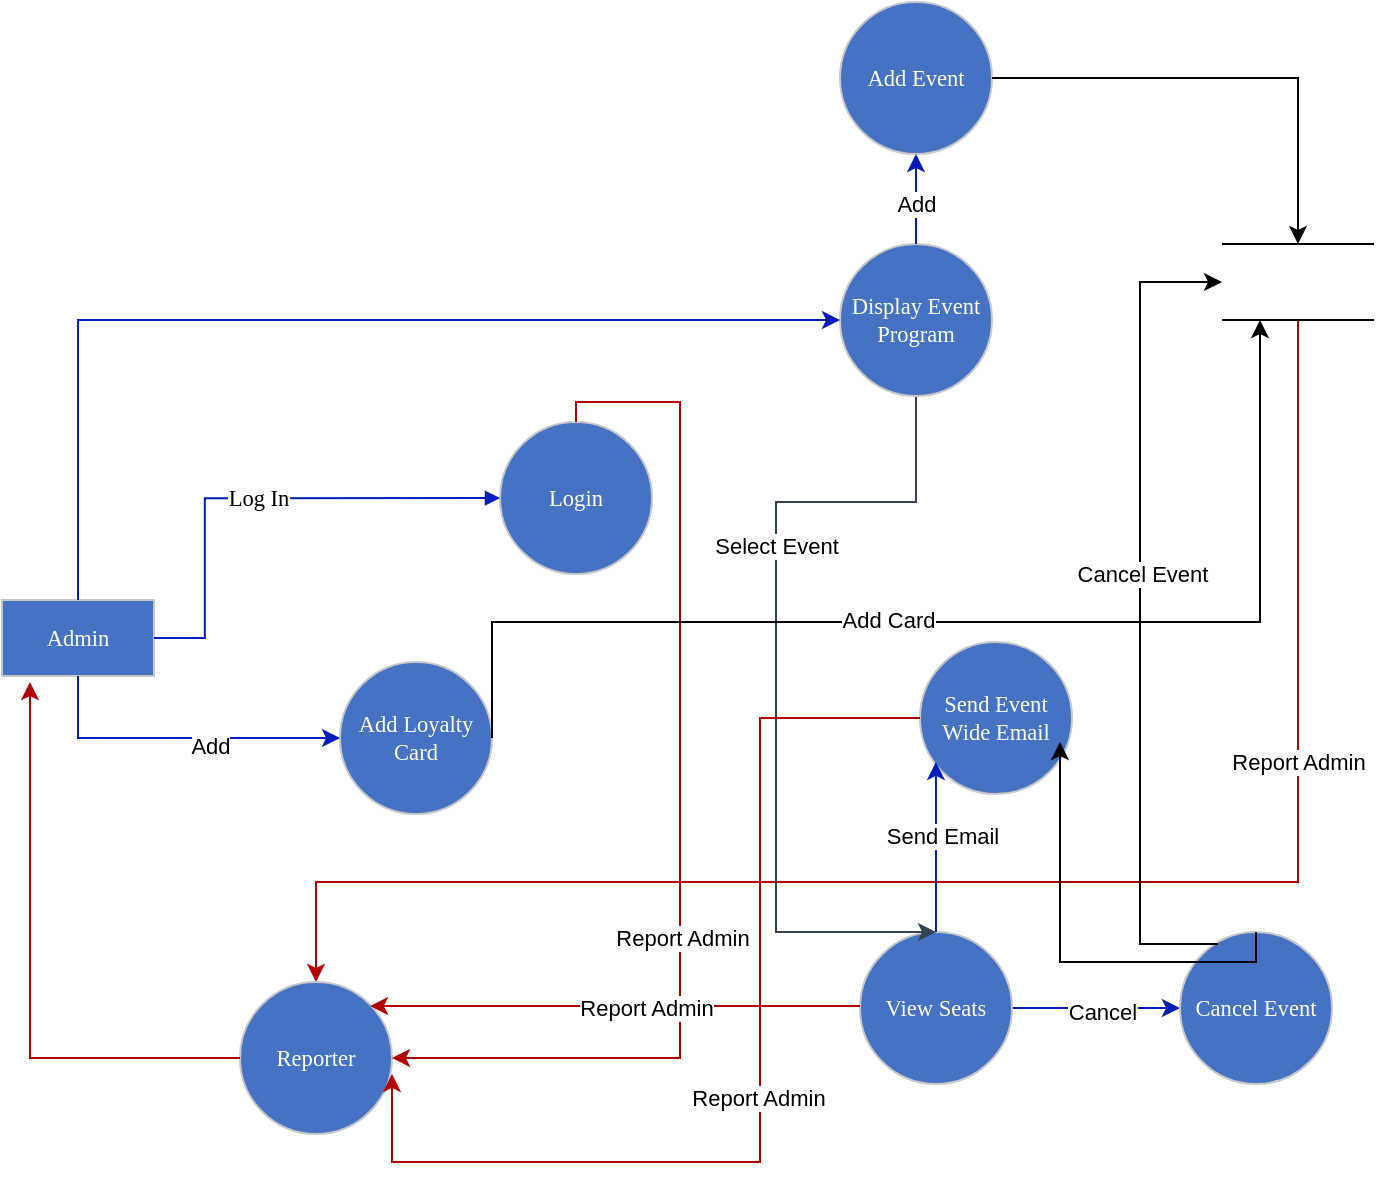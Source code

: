 <mxfile version="25.0.1">
  <diagram name="Page-1" id="Page-1">
    <mxGraphModel dx="1426" dy="783" grid="1" gridSize="10" guides="1" tooltips="1" connect="1" arrows="1" fold="1" page="1" pageScale="1" pageWidth="827" pageHeight="1169" math="0" shadow="0">
      <root>
        <mxCell id="0" />
        <mxCell id="1" parent="0" />
        <UserObject label="&lt;div style=&quot;font-size: 1px&quot;&gt;&lt;font style=&quot;font-size:11.29px;font-family:Calibri;color:#feffff;direction:ltr;letter-spacing:0px;line-height:120%;opacity:1&quot;&gt;Login&lt;br/&gt;&lt;/font&gt;&lt;/div&gt;" tags="Flowchart" id="3">
          <mxCell style="verticalAlign=middle;align=center;overflow=width;vsdxID=2;fillColor=#4672c4;gradientColor=none;shape=stencil(rVFBDsIwDHtNj5VCK14wxj8ilm0VZZ3SAuX3tAoIBhwQ4mbHjhMlyjZxxJmUgZg47OnsujQqu1HGuGkkdqkgZVtlmz4wDRyOUyd8xuqs6BBONSFLH9QOAxdha6FbcSLvisR5oQEvvfegFXyMgqwxu6g5JEwuTIupHnkgXcbo3uNwyxEpnonmt/Ivi/1nLfhirQIeZ+6d9/KlZ/31LaUkL7XtFQ==);strokeColor=#c8c8c8;spacingTop=-2;spacingBottom=-2;spacingLeft=-2;spacingRight=-2;points=[[0,0.5,0],[0.5,1,0],[1,0.5,0],[0.5,0,0],[0.5,0.5,0]];labelBackgroundColor=none;rounded=0;html=1;whiteSpace=wrap;" parent="1" vertex="1">
            <mxGeometry x="350" y="330" width="76" height="76" as="geometry" />
          </mxCell>
        </UserObject>
        <mxCell id="Ib1NT77Q6sdpfj3bOKDI-33" style="edgeStyle=orthogonalEdgeStyle;rounded=0;orthogonalLoop=1;jettySize=auto;html=1;exitX=1;exitY=0.5;exitDx=0;exitDy=0;exitPerimeter=0;fillColor=#0050ef;strokeColor=#001DBC;" parent="1" source="8" target="Ib1NT77Q6sdpfj3bOKDI-22" edge="1">
          <mxGeometry relative="1" as="geometry" />
        </mxCell>
        <mxCell id="Ib1NT77Q6sdpfj3bOKDI-34" value="Cancel" style="edgeLabel;html=1;align=center;verticalAlign=middle;resizable=0;points=[];" parent="Ib1NT77Q6sdpfj3bOKDI-33" vertex="1" connectable="0">
          <mxGeometry x="0.071" y="-2" relative="1" as="geometry">
            <mxPoint as="offset" />
          </mxGeometry>
        </mxCell>
        <UserObject label="&lt;div style=&quot;font-size: 1px&quot;&gt;&lt;font style=&quot;font-size:11.29px;font-family:Calibri;color:#feffff;direction:ltr;letter-spacing:0px;line-height:120%;opacity:1&quot;&gt;View Seats&lt;br&gt;&lt;/font&gt;&lt;/div&gt;" tags="Flowchart" id="8">
          <mxCell style="verticalAlign=middle;align=center;overflow=width;vsdxID=7;fillColor=#4672c4;gradientColor=none;shape=stencil(rVFBDsIwDHtNj5VCK14wxj8ilm0VZZ3SAuX3tAoIBhwQ4mbHjhMlyjZxxJmUgZg47OnsujQqu1HGuGkkdqkgZVtlmz4wDRyOUyd8xuqs6BBONSFLH9QOAxdha6FbcSLvisR5oQEvvfegFXyMgqwxu6g5JEwuTIupHnkgXcbo3uNwyxEpnonmt/Ivi/1nLfhirQIeZ+6d9/KlZ/31LaUkL7XtFQ==);strokeColor=#c8c8c8;spacingTop=-2;spacingBottom=-2;spacingLeft=-2;spacingRight=-2;points=[[0,0.5,0],[0.5,1,0],[1,0.5,0],[0.5,0,0],[0.5,0.5,0]];labelBackgroundColor=none;rounded=0;html=1;whiteSpace=wrap;" parent="1" vertex="1">
            <mxGeometry x="530" y="585" width="76" height="76" as="geometry" />
          </mxCell>
        </UserObject>
        <UserObject label="&lt;div style=&quot;font-size: 1px&quot;&gt;&lt;font style=&quot;font-size:11.29px;font-family:Calibri;color:#feffff;direction:ltr;letter-spacing:0px;line-height:120%;opacity:1&quot;&gt;Admin&lt;br&gt;&lt;/font&gt;&lt;/div&gt;" tags="Flowchart" id="9">
          <mxCell style="verticalAlign=middle;align=center;overflow=width;vsdxID=8;fillColor=#4672c4;gradientColor=none;shape=stencil(nZBLDoAgDERP0z3SIyjew0SURgSD+Lu9kMZoXLhwN9O+tukAlrNpJg1SzDH4QW/URgNYgZTkjA4UkwJUgGXng+6DX1zLfmoymdXo17xh5zmRJ6Q42BWCfc2oJfdAr+Yv+AP9Cb7OJ3H/2JG1HNGz/84klThPVCc=);strokeColor=#c8c8c8;spacingTop=-2;spacingBottom=-2;spacingLeft=-2;spacingRight=-2;points=[[0.5,0.5,0],[0,0.5,0],[0.5,0,0],[1,0.5,0],[0.5,1,0]];labelBackgroundColor=none;rounded=0;html=1;whiteSpace=wrap;" parent="1" vertex="1">
            <mxGeometry x="101" y="419" width="76" height="38" as="geometry" />
          </mxCell>
        </UserObject>
        <mxCell id="n0rWEYXj6u7ta5OzWeaF-73" style="edgeStyle=orthogonalEdgeStyle;rounded=0;orthogonalLoop=1;jettySize=auto;html=1;exitX=0.5;exitY=1;exitDx=0;exitDy=0;exitPerimeter=0;fillColor=#e51400;strokeColor=#B20000;" parent="1" source="11" target="n0rWEYXj6u7ta5OzWeaF-72" edge="1">
          <mxGeometry relative="1" as="geometry">
            <Array as="points">
              <mxPoint x="749" y="560" />
              <mxPoint x="258" y="560" />
            </Array>
          </mxGeometry>
        </mxCell>
        <mxCell id="n0rWEYXj6u7ta5OzWeaF-74" value="Report Admin" style="edgeLabel;html=1;align=center;verticalAlign=middle;resizable=0;points=[];" parent="n0rWEYXj6u7ta5OzWeaF-73" vertex="1" connectable="0">
          <mxGeometry x="0.029" y="1" relative="1" as="geometry">
            <mxPoint x="142" y="-61" as="offset" />
          </mxGeometry>
        </mxCell>
        <UserObject label="" tags="Flowchart" id="11">
          <mxCell style="vsdxID=10;fillColor=none;gradientColor=none;shape=stencil(lZBLDoAgDERP0z3SI/i5h4koRAWC+Lu9kMaIJpq4m2lfJ20B80nWVgBnk3emF6tqvAQsgHOlpXDKBwVYAuatcaJzZtYNeVtHMqrRLDFhozkWJzjbyWWMfEXooHSCns0X+Cv3R+oNDeJanG5Oe88jQ4kehOUB);strokeColor=#000000;spacingTop=-2;spacingBottom=-2;spacingLeft=-2;spacingRight=-2;points=[[0.75,1,0],[0.25,1,0],[0.25,0,0],[0.75,0,0],[0.5,0,0],[0,0.5,0],[1,0.5,0],[0.5,1,0]];labelBackgroundColor=#ffffff;rounded=0;html=1;whiteSpace=wrap;" parent="1" vertex="1">
            <mxGeometry x="711" y="241" width="76" height="38" as="geometry" />
          </mxCell>
        </UserObject>
        <UserObject label="&lt;div style=&quot;font-size: 1px&quot;&gt;&lt;font style=&quot;font-size: 11.29px; font-family: Calibri; direction: ltr; letter-spacing: 0px; line-height: 120%; opacity: 1;&quot;&gt;Log In&lt;br&gt;&lt;/font&gt;&lt;/div&gt;" tags="Connector" id="16">
          <mxCell style="vsdxID=15;edgeStyle=none;startArrow=none;endArrow=block;startSize=5;endSize=5;strokeColor=#001DBC;spacingTop=0;spacingBottom=0;spacingLeft=0;spacingRight=0;verticalAlign=middle;html=1;labelBackgroundColor=#ffffff;rounded=0;align=center;exitX=1;exitY=0.5;exitDx=0;exitDy=0;exitPerimeter=0;entryX=0;entryY=0.5;entryDx=0;entryDy=0;entryPerimeter=0;fillColor=#0050ef;" parent="1" source="9" target="3" edge="1">
            <mxGeometry relative="1" as="geometry">
              <mxPoint as="offset" />
              <Array as="points">
                <mxPoint x="202.4" y="438" />
                <mxPoint x="202.4" y="368.15" />
              </Array>
            </mxGeometry>
          </mxCell>
        </UserObject>
        <mxCell id="n0rWEYXj6u7ta5OzWeaF-54" style="edgeStyle=orthogonalEdgeStyle;rounded=0;orthogonalLoop=1;jettySize=auto;html=1;exitX=0.5;exitY=1;exitDx=0;exitDy=0;exitPerimeter=0;fillColor=#647687;strokeColor=#314354;entryX=0.5;entryY=0;entryDx=0;entryDy=0;entryPerimeter=0;" parent="1" source="n0rWEYXj6u7ta5OzWeaF-52" target="8" edge="1">
          <mxGeometry relative="1" as="geometry">
            <Array as="points">
              <mxPoint x="558" y="370" />
              <mxPoint x="488" y="370" />
              <mxPoint x="488" y="585" />
            </Array>
          </mxGeometry>
        </mxCell>
        <mxCell id="n0rWEYXj6u7ta5OzWeaF-55" value="Select Event" style="edgeLabel;html=1;align=center;verticalAlign=middle;resizable=0;points=[];" parent="n0rWEYXj6u7ta5OzWeaF-54" vertex="1" connectable="0">
          <mxGeometry x="-0.308" relative="1" as="geometry">
            <mxPoint as="offset" />
          </mxGeometry>
        </mxCell>
        <UserObject label="&lt;div style=&quot;font-size: 1px&quot;&gt;&lt;font style=&quot;font-size:11.29px;font-family:Calibri;color:#feffff;direction:ltr;letter-spacing:0px;line-height:120%;opacity:1&quot;&gt;Display Event Program&lt;br/&gt;&lt;/font&gt;&lt;/div&gt;" tags="Flowchart" id="n0rWEYXj6u7ta5OzWeaF-52">
          <mxCell style="verticalAlign=middle;align=center;overflow=width;vsdxID=5;fillColor=#4672c4;gradientColor=none;shape=stencil(rVFBDsIwDHtNj5VCK14wxj8ilm0VZZ3SAuX3tAoIBhwQ4mbHjhMlyjZxxJmUgZg47OnsujQqu1HGuGkkdqkgZVtlmz4wDRyOUyd8xuqs6BBONSFLH9QOAxdha6FbcSLvisR5oQEvvfegFXyMgqwxu6g5JEwuTIupHnkgXcbo3uNwyxEpnonmt/Ivi/1nLfhirQIeZ+6d9/KlZ/31LaUkL7XtFQ==);strokeColor=#c8c8c8;spacingTop=-2;spacingBottom=-2;spacingLeft=-2;spacingRight=-2;points=[[0,0.5,0],[0.5,1,0],[1,0.5,0],[0.5,0,0],[0.5,0.5,0]];labelBackgroundColor=none;rounded=0;html=1;whiteSpace=wrap;" parent="1" vertex="1">
            <mxGeometry x="520" y="241" width="76" height="76" as="geometry" />
          </mxCell>
        </UserObject>
        <UserObject label="&lt;div style=&quot;font-size: 1px&quot;&gt;&lt;font style=&quot;font-size:11.29px;font-family:Calibri;color:#feffff;direction:ltr;letter-spacing:0px;line-height:120%;opacity:1&quot;&gt;Reporter&lt;/font&gt;&lt;/div&gt;" tags="Flowchart" id="n0rWEYXj6u7ta5OzWeaF-72">
          <mxCell style="verticalAlign=middle;align=center;overflow=width;vsdxID=7;fillColor=#4672c4;gradientColor=none;shape=stencil(rVFBDsIwDHtNj5VCK14wxj8ilm0VZZ3SAuX3tAoIBhwQ4mbHjhMlyjZxxJmUgZg47OnsujQqu1HGuGkkdqkgZVtlmz4wDRyOUyd8xuqs6BBONSFLH9QOAxdha6FbcSLvisR5oQEvvfegFXyMgqwxu6g5JEwuTIupHnkgXcbo3uNwyxEpnonmt/Ivi/1nLfhirQIeZ+6d9/KlZ/31LaUkL7XtFQ==);strokeColor=#c8c8c8;spacingTop=-2;spacingBottom=-2;spacingLeft=-2;spacingRight=-2;points=[[0,0.5,0],[0.5,1,0],[1,0.5,0],[0.5,0,0],[0.5,0.5,0]];labelBackgroundColor=none;rounded=0;html=1;whiteSpace=wrap;" parent="1" vertex="1">
            <mxGeometry x="220" y="610" width="76" height="76" as="geometry" />
          </mxCell>
        </UserObject>
        <mxCell id="n0rWEYXj6u7ta5OzWeaF-75" style="edgeStyle=orthogonalEdgeStyle;rounded=0;orthogonalLoop=1;jettySize=auto;html=1;exitX=0.5;exitY=0;exitDx=0;exitDy=0;exitPerimeter=0;entryX=1;entryY=0.5;entryDx=0;entryDy=0;entryPerimeter=0;fillColor=#e51400;strokeColor=#B20000;" parent="1" source="3" target="n0rWEYXj6u7ta5OzWeaF-72" edge="1">
          <mxGeometry relative="1" as="geometry">
            <Array as="points">
              <mxPoint x="388" y="320" />
              <mxPoint x="440" y="320" />
              <mxPoint x="440" y="648" />
            </Array>
          </mxGeometry>
        </mxCell>
        <mxCell id="n0rWEYXj6u7ta5OzWeaF-76" value="Report Admin" style="edgeLabel;html=1;align=center;verticalAlign=middle;resizable=0;points=[];" parent="n0rWEYXj6u7ta5OzWeaF-75" vertex="1" connectable="0">
          <mxGeometry x="0.235" y="1" relative="1" as="geometry">
            <mxPoint as="offset" />
          </mxGeometry>
        </mxCell>
        <mxCell id="n0rWEYXj6u7ta5OzWeaF-77" style="edgeStyle=orthogonalEdgeStyle;rounded=0;orthogonalLoop=1;jettySize=auto;html=1;exitX=0;exitY=0.5;exitDx=0;exitDy=0;exitPerimeter=0;entryX=0.184;entryY=1.079;entryDx=0;entryDy=0;entryPerimeter=0;fillColor=#e51400;strokeColor=#B20000;" parent="1" source="n0rWEYXj6u7ta5OzWeaF-72" target="9" edge="1">
          <mxGeometry relative="1" as="geometry" />
        </mxCell>
        <mxCell id="Ib1NT77Q6sdpfj3bOKDI-18" style="edgeStyle=orthogonalEdgeStyle;rounded=0;orthogonalLoop=1;jettySize=auto;html=1;exitX=0.5;exitY=0;exitDx=0;exitDy=0;exitPerimeter=0;entryX=0;entryY=0.5;entryDx=0;entryDy=0;entryPerimeter=0;fillColor=#0050ef;strokeColor=#001DBC;" parent="1" source="9" target="n0rWEYXj6u7ta5OzWeaF-52" edge="1">
          <mxGeometry relative="1" as="geometry" />
        </mxCell>
        <mxCell id="Ib1NT77Q6sdpfj3bOKDI-19" style="edgeStyle=orthogonalEdgeStyle;rounded=0;orthogonalLoop=1;jettySize=auto;html=1;entryX=0.855;entryY=0.158;entryDx=0;entryDy=0;entryPerimeter=0;fillColor=#e51400;strokeColor=#B20000;" parent="1" source="8" target="n0rWEYXj6u7ta5OzWeaF-72" edge="1">
          <mxGeometry relative="1" as="geometry">
            <Array as="points">
              <mxPoint x="470" y="622" />
              <mxPoint x="470" y="622" />
            </Array>
          </mxGeometry>
        </mxCell>
        <mxCell id="Ib1NT77Q6sdpfj3bOKDI-20" value="Report Admin" style="edgeLabel;html=1;align=center;verticalAlign=middle;resizable=0;points=[];" parent="Ib1NT77Q6sdpfj3bOKDI-19" vertex="1" connectable="0">
          <mxGeometry x="-0.127" y="1" relative="1" as="geometry">
            <mxPoint as="offset" />
          </mxGeometry>
        </mxCell>
        <UserObject label="&lt;div style=&quot;font-size: 1px&quot;&gt;&lt;font style=&quot;font-size:11.29px;font-family:Calibri;color:#feffff;direction:ltr;letter-spacing:0px;line-height:120%;opacity:1&quot;&gt;Cancel Event&lt;/font&gt;&lt;/div&gt;" tags="Flowchart" id="Ib1NT77Q6sdpfj3bOKDI-22">
          <mxCell style="verticalAlign=middle;align=center;overflow=width;vsdxID=5;fillColor=#4672c4;gradientColor=none;shape=stencil(rVFBDsIwDHtNj5VCK14wxj8ilm0VZZ3SAuX3tAoIBhwQ4mbHjhMlyjZxxJmUgZg47OnsujQqu1HGuGkkdqkgZVtlmz4wDRyOUyd8xuqs6BBONSFLH9QOAxdha6FbcSLvisR5oQEvvfegFXyMgqwxu6g5JEwuTIupHnkgXcbo3uNwyxEpnonmt/Ivi/1nLfhirQIeZ+6d9/KlZ/31LaUkL7XtFQ==);strokeColor=#c8c8c8;spacingTop=-2;spacingBottom=-2;spacingLeft=-2;spacingRight=-2;points=[[0,0.5,0],[0.5,1,0],[1,0.5,0],[0.5,0,0],[0.5,0.5,0]];labelBackgroundColor=none;rounded=0;html=1;whiteSpace=wrap;" parent="1" vertex="1">
            <mxGeometry x="690" y="585" width="76" height="76" as="geometry" />
          </mxCell>
        </UserObject>
        <mxCell id="Ib1NT77Q6sdpfj3bOKDI-24" style="edgeStyle=orthogonalEdgeStyle;rounded=0;orthogonalLoop=1;jettySize=auto;html=1;entryX=0;entryY=0.5;entryDx=0;entryDy=0;entryPerimeter=0;exitX=0.25;exitY=0.079;exitDx=0;exitDy=0;exitPerimeter=0;" parent="1" source="Ib1NT77Q6sdpfj3bOKDI-22" target="11" edge="1">
          <mxGeometry relative="1" as="geometry">
            <Array as="points">
              <mxPoint x="670" y="591" />
              <mxPoint x="670" y="260" />
            </Array>
          </mxGeometry>
        </mxCell>
        <mxCell id="Ib1NT77Q6sdpfj3bOKDI-25" value="Cancel Event" style="edgeLabel;html=1;align=center;verticalAlign=middle;resizable=0;points=[];" parent="Ib1NT77Q6sdpfj3bOKDI-24" vertex="1" connectable="0">
          <mxGeometry x="0.089" y="-1" relative="1" as="geometry">
            <mxPoint as="offset" />
          </mxGeometry>
        </mxCell>
        <UserObject label="&lt;div style=&quot;font-size: 1px&quot;&gt;&lt;font style=&quot;font-size:11.29px;font-family:Calibri;color:#feffff;direction:ltr;letter-spacing:0px;line-height:120%;opacity:1&quot;&gt;Send Event Wide Email&lt;/font&gt;&lt;/div&gt;" tags="Flowchart" id="Ib1NT77Q6sdpfj3bOKDI-35">
          <mxCell style="verticalAlign=middle;align=center;overflow=width;vsdxID=5;fillColor=#4672c4;gradientColor=none;shape=stencil(rVFBDsIwDHtNj5VCK14wxj8ilm0VZZ3SAuX3tAoIBhwQ4mbHjhMlyjZxxJmUgZg47OnsujQqu1HGuGkkdqkgZVtlmz4wDRyOUyd8xuqs6BBONSFLH9QOAxdha6FbcSLvisR5oQEvvfegFXyMgqwxu6g5JEwuTIupHnkgXcbo3uNwyxEpnonmt/Ivi/1nLfhirQIeZ+6d9/KlZ/31LaUkL7XtFQ==);strokeColor=#c8c8c8;spacingTop=-2;spacingBottom=-2;spacingLeft=-2;spacingRight=-2;points=[[0,0.5,0],[0.5,1,0],[1,0.5,0],[0.5,0,0],[0.5,0.5,0]];labelBackgroundColor=none;rounded=0;html=1;whiteSpace=wrap;" parent="1" vertex="1">
            <mxGeometry x="560" y="440" width="76" height="76" as="geometry" />
          </mxCell>
        </UserObject>
        <mxCell id="Ib1NT77Q6sdpfj3bOKDI-36" style="edgeStyle=orthogonalEdgeStyle;rounded=0;orthogonalLoop=1;jettySize=auto;html=1;exitX=0;exitY=0.5;exitDx=0;exitDy=0;exitPerimeter=0;entryX=1;entryY=0.605;entryDx=0;entryDy=0;entryPerimeter=0;fillColor=#e51400;strokeColor=#B20000;" parent="1" source="Ib1NT77Q6sdpfj3bOKDI-35" target="n0rWEYXj6u7ta5OzWeaF-72" edge="1">
          <mxGeometry relative="1" as="geometry">
            <Array as="points">
              <mxPoint x="480" y="478" />
              <mxPoint x="480" y="700" />
              <mxPoint x="296" y="700" />
            </Array>
          </mxGeometry>
        </mxCell>
        <mxCell id="Ib1NT77Q6sdpfj3bOKDI-37" value="Report Admin" style="edgeLabel;html=1;align=center;verticalAlign=middle;resizable=0;points=[];" parent="Ib1NT77Q6sdpfj3bOKDI-36" vertex="1" connectable="0">
          <mxGeometry x="0.019" y="-1" relative="1" as="geometry">
            <mxPoint as="offset" />
          </mxGeometry>
        </mxCell>
        <mxCell id="Ib1NT77Q6sdpfj3bOKDI-39" style="edgeStyle=orthogonalEdgeStyle;rounded=0;orthogonalLoop=1;jettySize=auto;html=1;entryX=0.105;entryY=0.789;entryDx=0;entryDy=0;entryPerimeter=0;fillColor=#0050ef;strokeColor=#001DBC;" parent="1" source="8" target="Ib1NT77Q6sdpfj3bOKDI-35" edge="1">
          <mxGeometry relative="1" as="geometry" />
        </mxCell>
        <mxCell id="Ib1NT77Q6sdpfj3bOKDI-40" value="Send Email" style="edgeLabel;html=1;align=center;verticalAlign=middle;resizable=0;points=[];" parent="Ib1NT77Q6sdpfj3bOKDI-39" vertex="1" connectable="0">
          <mxGeometry x="0.129" y="-3" relative="1" as="geometry">
            <mxPoint as="offset" />
          </mxGeometry>
        </mxCell>
        <mxCell id="Ib1NT77Q6sdpfj3bOKDI-41" style="edgeStyle=orthogonalEdgeStyle;rounded=0;orthogonalLoop=1;jettySize=auto;html=1;entryX=0.921;entryY=0.658;entryDx=0;entryDy=0;entryPerimeter=0;exitX=0.5;exitY=0;exitDx=0;exitDy=0;exitPerimeter=0;" parent="1" source="Ib1NT77Q6sdpfj3bOKDI-22" target="Ib1NT77Q6sdpfj3bOKDI-35" edge="1">
          <mxGeometry relative="1" as="geometry">
            <Array as="points">
              <mxPoint x="728" y="600" />
              <mxPoint x="630" y="600" />
            </Array>
          </mxGeometry>
        </mxCell>
        <UserObject label="&lt;div style=&quot;font-size: 1px&quot;&gt;&lt;font style=&quot;font-size:11.29px;font-family:Calibri;color:#feffff;direction:ltr;letter-spacing:0px;line-height:120%;opacity:1&quot;&gt;Add Event&lt;/font&gt;&lt;/div&gt;" tags="Flowchart" id="Ib1NT77Q6sdpfj3bOKDI-43">
          <mxCell style="verticalAlign=middle;align=center;overflow=width;vsdxID=5;fillColor=#4672c4;gradientColor=none;shape=stencil(rVFBDsIwDHtNj5VCK14wxj8ilm0VZZ3SAuX3tAoIBhwQ4mbHjhMlyjZxxJmUgZg47OnsujQqu1HGuGkkdqkgZVtlmz4wDRyOUyd8xuqs6BBONSFLH9QOAxdha6FbcSLvisR5oQEvvfegFXyMgqwxu6g5JEwuTIupHnkgXcbo3uNwyxEpnonmt/Ivi/1nLfhirQIeZ+6d9/KlZ/31LaUkL7XtFQ==);strokeColor=#c8c8c8;spacingTop=-2;spacingBottom=-2;spacingLeft=-2;spacingRight=-2;points=[[0,0.5,0],[0.5,1,0],[1,0.5,0],[0.5,0,0],[0.5,0.5,0]];labelBackgroundColor=none;rounded=0;html=1;whiteSpace=wrap;" parent="1" vertex="1">
            <mxGeometry x="520" y="120" width="76" height="76" as="geometry" />
          </mxCell>
        </UserObject>
        <mxCell id="Ib1NT77Q6sdpfj3bOKDI-45" style="edgeStyle=orthogonalEdgeStyle;rounded=0;orthogonalLoop=1;jettySize=auto;html=1;exitX=0.5;exitY=0;exitDx=0;exitDy=0;exitPerimeter=0;entryX=0.5;entryY=1;entryDx=0;entryDy=0;entryPerimeter=0;fillColor=#0050ef;strokeColor=#001DBC;" parent="1" source="n0rWEYXj6u7ta5OzWeaF-52" target="Ib1NT77Q6sdpfj3bOKDI-43" edge="1">
          <mxGeometry relative="1" as="geometry" />
        </mxCell>
        <mxCell id="Ib1NT77Q6sdpfj3bOKDI-46" value="Add" style="edgeLabel;html=1;align=center;verticalAlign=middle;resizable=0;points=[];" parent="Ib1NT77Q6sdpfj3bOKDI-45" vertex="1" connectable="0">
          <mxGeometry x="-0.111" relative="1" as="geometry">
            <mxPoint as="offset" />
          </mxGeometry>
        </mxCell>
        <mxCell id="Ib1NT77Q6sdpfj3bOKDI-47" style="edgeStyle=orthogonalEdgeStyle;rounded=0;orthogonalLoop=1;jettySize=auto;html=1;exitX=1;exitY=0.5;exitDx=0;exitDy=0;exitPerimeter=0;entryX=0.5;entryY=0;entryDx=0;entryDy=0;entryPerimeter=0;" parent="1" source="Ib1NT77Q6sdpfj3bOKDI-43" target="11" edge="1">
          <mxGeometry relative="1" as="geometry" />
        </mxCell>
        <UserObject label="&lt;div style=&quot;font-size: 1px&quot;&gt;&lt;font style=&quot;font-size:11.29px;font-family:Calibri;color:#feffff;direction:ltr;letter-spacing:0px;line-height:120%;opacity:1&quot;&gt;Add Loyalty Card&lt;br&gt;&lt;/font&gt;&lt;/div&gt;" tags="Flowchart" id="ZhXyF9eMGuVJLoWDeh71-16">
          <mxCell style="verticalAlign=middle;align=center;overflow=width;vsdxID=2;fillColor=#4672c4;gradientColor=none;shape=stencil(rVFBDsIwDHtNj5VCK14wxj8ilm0VZZ3SAuX3tAoIBhwQ4mbHjhMlyjZxxJmUgZg47OnsujQqu1HGuGkkdqkgZVtlmz4wDRyOUyd8xuqs6BBONSFLH9QOAxdha6FbcSLvisR5oQEvvfegFXyMgqwxu6g5JEwuTIupHnkgXcbo3uNwyxEpnonmt/Ivi/1nLfhirQIeZ+6d9/KlZ/31LaUkL7XtFQ==);strokeColor=#c8c8c8;spacingTop=-2;spacingBottom=-2;spacingLeft=-2;spacingRight=-2;points=[[0,0.5,0],[0.5,1,0],[1,0.5,0],[0.5,0,0],[0.5,0.5,0]];labelBackgroundColor=none;rounded=0;html=1;whiteSpace=wrap;" vertex="1" parent="1">
            <mxGeometry x="270" y="450" width="76" height="76" as="geometry" />
          </mxCell>
        </UserObject>
        <mxCell id="ZhXyF9eMGuVJLoWDeh71-17" style="edgeStyle=orthogonalEdgeStyle;rounded=0;orthogonalLoop=1;jettySize=auto;html=1;exitX=0.5;exitY=1;exitDx=0;exitDy=0;exitPerimeter=0;entryX=0;entryY=0.5;entryDx=0;entryDy=0;entryPerimeter=0;fillColor=#0050ef;strokeColor=#001DBC;" edge="1" parent="1" source="9" target="ZhXyF9eMGuVJLoWDeh71-16">
          <mxGeometry relative="1" as="geometry" />
        </mxCell>
        <mxCell id="ZhXyF9eMGuVJLoWDeh71-18" value="Add" style="edgeLabel;html=1;align=center;verticalAlign=middle;resizable=0;points=[];" vertex="1" connectable="0" parent="ZhXyF9eMGuVJLoWDeh71-17">
          <mxGeometry x="0.198" y="-4" relative="1" as="geometry">
            <mxPoint as="offset" />
          </mxGeometry>
        </mxCell>
        <mxCell id="ZhXyF9eMGuVJLoWDeh71-19" style="edgeStyle=orthogonalEdgeStyle;rounded=0;orthogonalLoop=1;jettySize=auto;html=1;exitX=1;exitY=0.5;exitDx=0;exitDy=0;exitPerimeter=0;entryX=0.25;entryY=1;entryDx=0;entryDy=0;entryPerimeter=0;" edge="1" parent="1" source="ZhXyF9eMGuVJLoWDeh71-16" target="11">
          <mxGeometry relative="1" as="geometry">
            <Array as="points">
              <mxPoint x="346" y="430" />
              <mxPoint x="730" y="430" />
            </Array>
          </mxGeometry>
        </mxCell>
        <mxCell id="ZhXyF9eMGuVJLoWDeh71-20" value="Add Card" style="edgeLabel;html=1;align=center;verticalAlign=middle;resizable=0;points=[];" vertex="1" connectable="0" parent="ZhXyF9eMGuVJLoWDeh71-19">
          <mxGeometry x="-0.137" y="1" relative="1" as="geometry">
            <mxPoint as="offset" />
          </mxGeometry>
        </mxCell>
      </root>
    </mxGraphModel>
  </diagram>
</mxfile>
